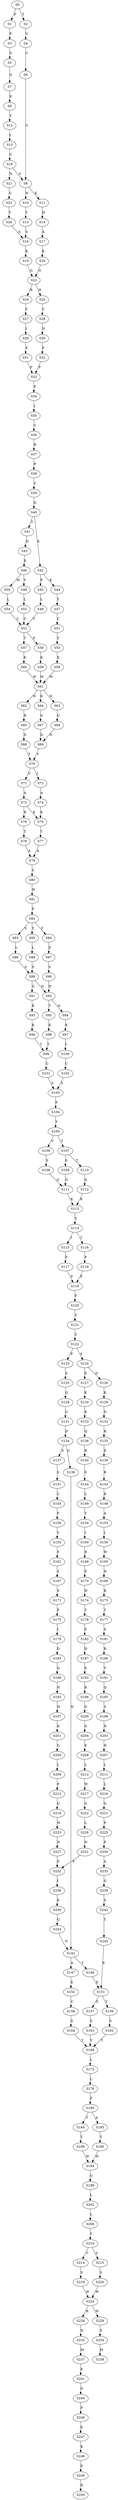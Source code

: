 strict digraph  {
	S0 -> S1 [ label = F ];
	S0 -> S2 [ label = T ];
	S1 -> S3 [ label = F ];
	S2 -> S4 [ label = V ];
	S3 -> S5 [ label = S ];
	S4 -> S6 [ label = C ];
	S5 -> S7 [ label = G ];
	S6 -> S8 [ label = S ];
	S7 -> S9 [ label = E ];
	S8 -> S10 [ label = N ];
	S8 -> S11 [ label = K ];
	S9 -> S12 [ label = T ];
	S10 -> S13 [ label = Y ];
	S11 -> S14 [ label = H ];
	S12 -> S15 [ label = I ];
	S13 -> S16 [ label = S ];
	S14 -> S17 [ label = A ];
	S15 -> S18 [ label = C ];
	S16 -> S19 [ label = K ];
	S17 -> S20 [ label = K ];
	S18 -> S21 [ label = N ];
	S18 -> S8 [ label = S ];
	S19 -> S22 [ label = G ];
	S20 -> S22 [ label = G ];
	S21 -> S23 [ label = S ];
	S22 -> S24 [ label = R ];
	S22 -> S25 [ label = H ];
	S23 -> S26 [ label = Y ];
	S24 -> S27 [ label = Y ];
	S25 -> S28 [ label = Y ];
	S26 -> S16 [ label = S ];
	S27 -> S29 [ label = I ];
	S28 -> S30 [ label = N ];
	S29 -> S31 [ label = F ];
	S30 -> S32 [ label = F ];
	S31 -> S33 [ label = P ];
	S32 -> S33 [ label = P ];
	S33 -> S34 [ label = F ];
	S34 -> S35 [ label = I ];
	S35 -> S36 [ label = C ];
	S36 -> S37 [ label = R ];
	S37 -> S38 [ label = P ];
	S38 -> S39 [ label = Y ];
	S39 -> S40 [ label = D ];
	S40 -> S41 [ label = T ];
	S40 -> S42 [ label = E ];
	S41 -> S43 [ label = D ];
	S42 -> S44 [ label = K ];
	S42 -> S45 [ label = P ];
	S43 -> S46 [ label = E ];
	S44 -> S47 [ label = T ];
	S45 -> S48 [ label = L ];
	S46 -> S49 [ label = V ];
	S46 -> S50 [ label = M ];
	S47 -> S51 [ label = C ];
	S48 -> S52 [ label = C ];
	S49 -> S53 [ label = L ];
	S50 -> S54 [ label = L ];
	S51 -> S55 [ label = Y ];
	S52 -> S56 [ label = P ];
	S52 -> S57 [ label = T ];
	S53 -> S52 [ label = C ];
	S54 -> S52 [ label = C ];
	S55 -> S58 [ label = K ];
	S56 -> S59 [ label = K ];
	S57 -> S60 [ label = K ];
	S58 -> S61 [ label = W ];
	S59 -> S61 [ label = W ];
	S60 -> S61 [ label = W ];
	S61 -> S62 [ label = H ];
	S61 -> S63 [ label = N ];
	S61 -> S64 [ label = K ];
	S62 -> S65 [ label = R ];
	S63 -> S66 [ label = G ];
	S64 -> S67 [ label = G ];
	S65 -> S68 [ label = D ];
	S66 -> S69 [ label = D ];
	S67 -> S69 [ label = D ];
	S68 -> S70 [ label = Y ];
	S69 -> S70 [ label = Y ];
	S70 -> S71 [ label = V ];
	S70 -> S72 [ label = I ];
	S71 -> S73 [ label = A ];
	S72 -> S74 [ label = A ];
	S73 -> S75 [ label = K ];
	S73 -> S76 [ label = R ];
	S74 -> S75 [ label = K ];
	S75 -> S77 [ label = T ];
	S76 -> S78 [ label = T ];
	S77 -> S79 [ label = A ];
	S78 -> S79 [ label = A ];
	S79 -> S80 [ label = C ];
	S80 -> S81 [ label = W ];
	S81 -> S82 [ label = P ];
	S82 -> S83 [ label = S ];
	S82 -> S84 [ label = F ];
	S82 -> S85 [ label = Y ];
	S83 -> S86 [ label = L ];
	S84 -> S87 [ label = F ];
	S85 -> S88 [ label = L ];
	S86 -> S89 [ label = S ];
	S87 -> S90 [ label = S ];
	S88 -> S89 [ label = S ];
	S89 -> S91 [ label = G ];
	S89 -> S92 [ label = N ];
	S90 -> S92 [ label = N ];
	S91 -> S93 [ label = K ];
	S92 -> S94 [ label = A ];
	S92 -> S95 [ label = T ];
	S93 -> S96 [ label = K ];
	S94 -> S97 [ label = K ];
	S95 -> S98 [ label = K ];
	S96 -> S99 [ label = T ];
	S97 -> S100 [ label = I ];
	S98 -> S99 [ label = T ];
	S99 -> S101 [ label = C ];
	S100 -> S102 [ label = C ];
	S101 -> S103 [ label = S ];
	S102 -> S103 [ label = S ];
	S103 -> S104 [ label = F ];
	S104 -> S105 [ label = Y ];
	S105 -> S106 [ label = V ];
	S105 -> S107 [ label = T ];
	S106 -> S108 [ label = S ];
	S107 -> S109 [ label = S ];
	S107 -> S110 [ label = T ];
	S108 -> S111 [ label = G ];
	S109 -> S111 [ label = G ];
	S110 -> S112 [ label = G ];
	S111 -> S113 [ label = K ];
	S112 -> S113 [ label = K ];
	S113 -> S114 [ label = Y ];
	S114 -> S115 [ label = I ];
	S114 -> S116 [ label = T ];
	S115 -> S117 [ label = F ];
	S116 -> S118 [ label = F ];
	S117 -> S119 [ label = P ];
	S118 -> S119 [ label = P ];
	S119 -> S120 [ label = F ];
	S120 -> S121 [ label = V ];
	S121 -> S122 [ label = C ];
	S122 -> S123 [ label = P ];
	S122 -> S124 [ label = S ];
	S123 -> S125 [ label = A ];
	S124 -> S126 [ label = D ];
	S124 -> S127 [ label = E ];
	S125 -> S128 [ label = Q ];
	S126 -> S129 [ label = K ];
	S127 -> S130 [ label = K ];
	S128 -> S131 [ label = G ];
	S129 -> S132 [ label = D ];
	S130 -> S133 [ label = K ];
	S131 -> S134 [ label = D ];
	S132 -> S135 [ label = R ];
	S133 -> S136 [ label = Q ];
	S134 -> S137 [ label = S ];
	S134 -> S138 [ label = G ];
	S135 -> S139 [ label = E ];
	S136 -> S140 [ label = R ];
	S137 -> S141 [ label = S ];
	S138 -> S142 [ label = N ];
	S139 -> S143 [ label = R ];
	S140 -> S144 [ label = S ];
	S141 -> S145 [ label = C ];
	S142 -> S146 [ label = T ];
	S142 -> S147 [ label = A ];
	S143 -> S148 [ label = R ];
	S144 -> S149 [ label = L ];
	S145 -> S150 [ label = F ];
	S146 -> S151 [ label = E ];
	S147 -> S152 [ label = E ];
	S148 -> S153 [ label = A ];
	S149 -> S154 [ label = T ];
	S150 -> S155 [ label = V ];
	S151 -> S156 [ label = Y ];
	S151 -> S157 [ label = S ];
	S152 -> S158 [ label = C ];
	S153 -> S159 [ label = L ];
	S154 -> S160 [ label = I ];
	S155 -> S161 [ label = F ];
	S156 -> S162 [ label = S ];
	S157 -> S163 [ label = S ];
	S158 -> S164 [ label = S ];
	S159 -> S165 [ label = W ];
	S160 -> S166 [ label = R ];
	S161 -> S167 [ label = S ];
	S162 -> S168 [ label = Y ];
	S163 -> S168 [ label = Y ];
	S164 -> S168 [ label = Y ];
	S165 -> S169 [ label = N ];
	S166 -> S170 [ label = P ];
	S167 -> S171 [ label = S ];
	S168 -> S172 [ label = L ];
	S169 -> S173 [ label = K ];
	S170 -> S174 [ label = H ];
	S171 -> S175 [ label = P ];
	S172 -> S176 [ label = L ];
	S173 -> S177 [ label = T ];
	S174 -> S178 [ label = T ];
	S175 -> S179 [ label = I ];
	S176 -> S180 [ label = F ];
	S177 -> S181 [ label = S ];
	S178 -> S182 [ label = F ];
	S179 -> S183 [ label = D ];
	S180 -> S184 [ label = T ];
	S180 -> S185 [ label = A ];
	S181 -> S186 [ label = R ];
	S182 -> S187 [ label = D ];
	S183 -> S188 [ label = Q ];
	S184 -> S189 [ label = T ];
	S185 -> S190 [ label = T ];
	S186 -> S191 [ label = V ];
	S187 -> S192 [ label = E ];
	S188 -> S193 [ label = N ];
	S189 -> S194 [ label = W ];
	S190 -> S194 [ label = W ];
	S191 -> S195 [ label = Q ];
	S192 -> S196 [ label = R ];
	S193 -> S197 [ label = H ];
	S194 -> S198 [ label = G ];
	S195 -> S199 [ label = S ];
	S196 -> S200 [ label = G ];
	S197 -> S201 [ label = K ];
	S198 -> S202 [ label = L ];
	S199 -> S203 [ label = N ];
	S200 -> S204 [ label = G ];
	S201 -> S205 [ label = G ];
	S202 -> S206 [ label = L ];
	S203 -> S207 [ label = N ];
	S204 -> S208 [ label = E ];
	S205 -> S209 [ label = L ];
	S206 -> S210 [ label = Y ];
	S207 -> S211 [ label = L ];
	S208 -> S212 [ label = L ];
	S209 -> S213 [ label = P ];
	S210 -> S214 [ label = T ];
	S210 -> S215 [ label = S ];
	S211 -> S216 [ label = L ];
	S212 -> S217 [ label = W ];
	S213 -> S218 [ label = G ];
	S214 -> S219 [ label = S ];
	S215 -> S220 [ label = S ];
	S216 -> S221 [ label = G ];
	S217 -> S222 [ label = G ];
	S218 -> S223 [ label = W ];
	S219 -> S224 [ label = W ];
	S220 -> S224 [ label = W ];
	S221 -> S225 [ label = P ];
	S222 -> S226 [ label = L ];
	S223 -> S227 [ label = N ];
	S224 -> S228 [ label = R ];
	S224 -> S229 [ label = W ];
	S225 -> S230 [ label = P ];
	S226 -> S231 [ label = N ];
	S227 -> S232 [ label = P ];
	S228 -> S233 [ label = N ];
	S229 -> S234 [ label = S ];
	S230 -> S235 [ label = A ];
	S231 -> S232 [ label = P ];
	S232 -> S236 [ label = I ];
	S233 -> S237 [ label = M ];
	S234 -> S238 [ label = M ];
	S235 -> S239 [ label = G ];
	S236 -> S240 [ label = E ];
	S237 -> S241 [ label = E ];
	S239 -> S242 [ label = S ];
	S240 -> S243 [ label = G ];
	S241 -> S244 [ label = G ];
	S242 -> S245 [ label = T ];
	S243 -> S142 [ label = N ];
	S244 -> S246 [ label = P ];
	S245 -> S151 [ label = E ];
	S246 -> S247 [ label = K ];
	S247 -> S248 [ label = K ];
	S248 -> S249 [ label = E ];
	S249 -> S250 [ label = R ];
}
